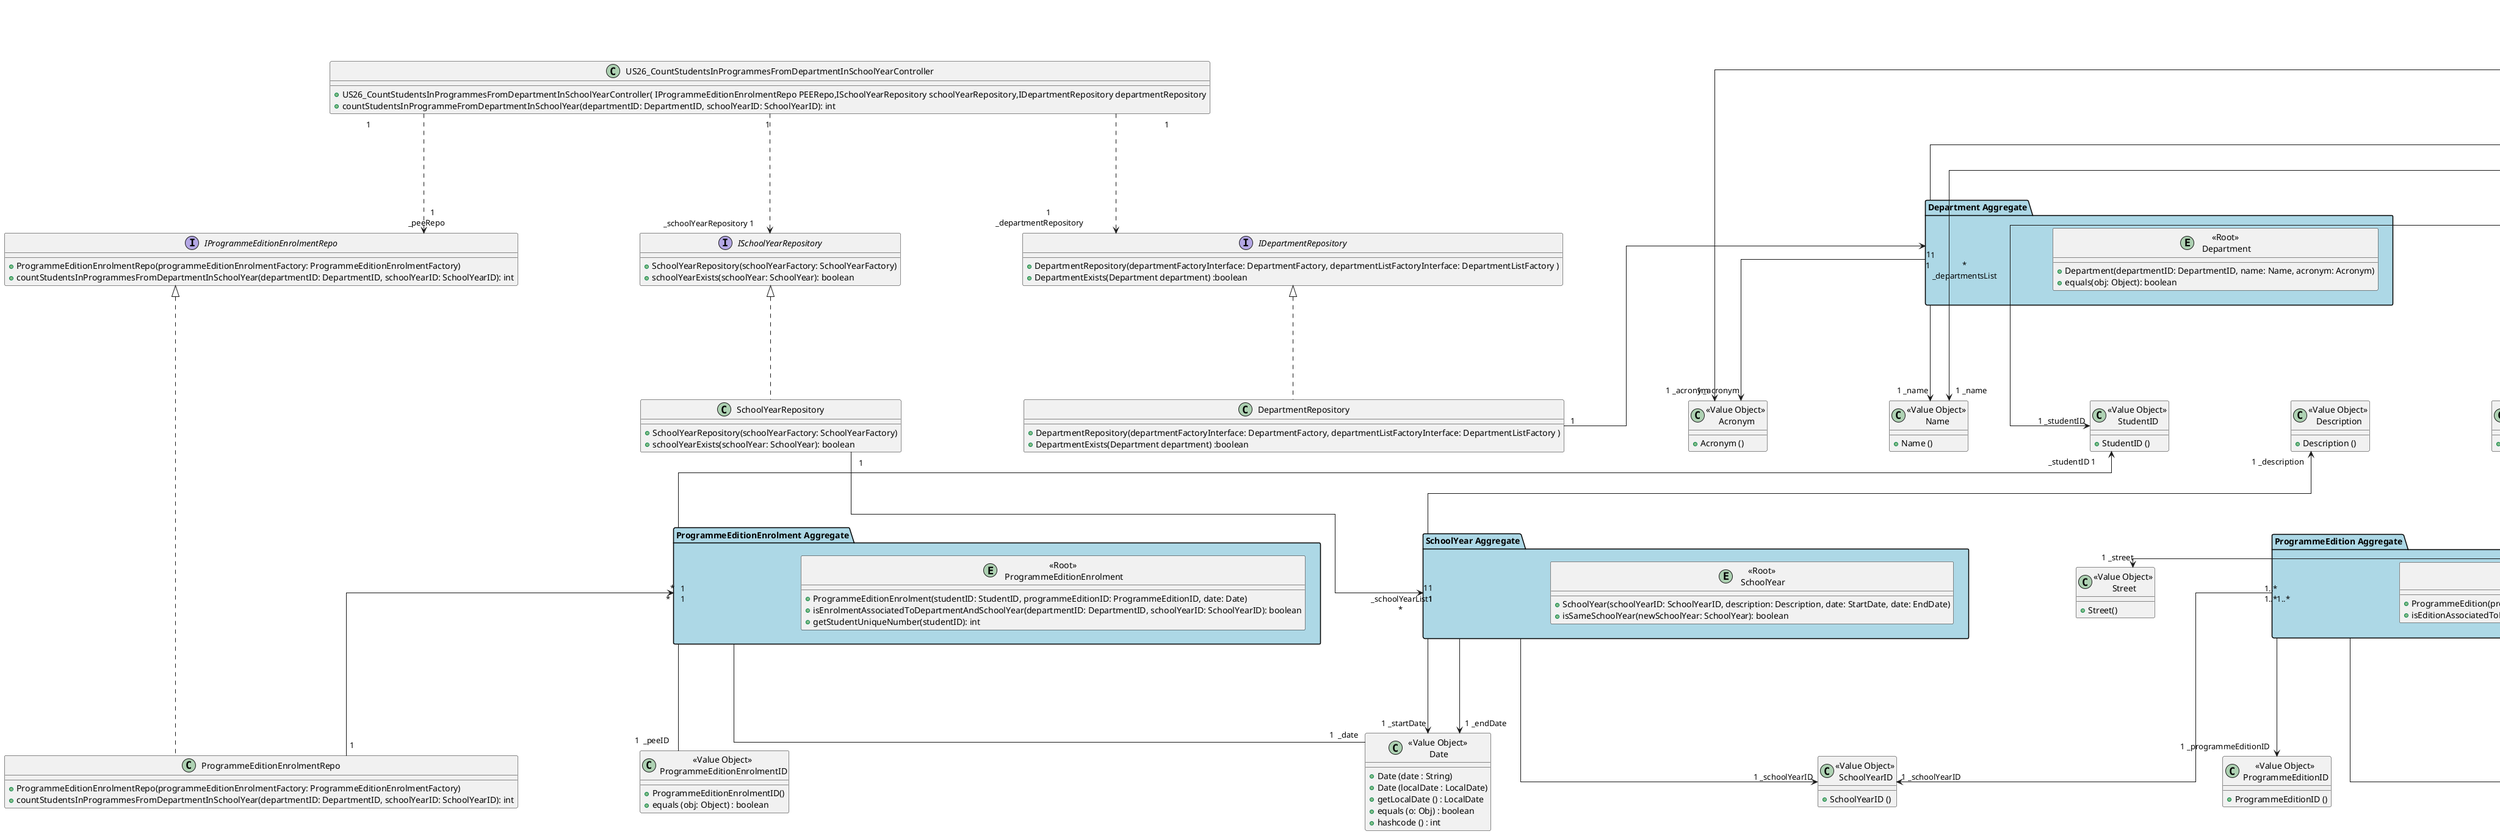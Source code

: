 @startuml

title US26_getNumberOfStudentsInProgrammesFromSpecifiedDepartmentInGivenSchoolYear.puml
top to bottom direction
skinparam ranksep 170
skinparam nodesep 200
skinparam linetype ortho



class US26_CountStudentsInProgrammesFromDepartmentInSchoolYearController {
    +US26_CountStudentsInProgrammesFromDepartmentInSchoolYearController( IProgrammeEditionEnrolmentRepo PEERepo,ISchoolYearRepository schoolYearRepository,IDepartmentRepository departmentRepository
    +countStudentsInProgrammeFromDepartmentInSchoolYear(departmentID: DepartmentID, schoolYearID: SchoolYearID): int
}

package "Programme Aggregate" #LightBlue{
    entity "<<Root>>\n Programme" {
    +Programme( programmeID: ProgrammeID, NameWithNumbersAndSpecialChars: NameWithNumbersAndSpecialChars, acronym: Acronym, quantEcts: QuantEcts, quantSemesters: quantSemesters, degreeTypeID: DegreeTypeID, departmentID: DepartmentID, teacherID: TeacherID)
    +isInDepartment ( departmentID: DepartmentID): boolean
    }
}

class "<<Value Object>>\n NameWithNumbersAndSpecialChars" {
     +NameWithNumbersAndSpecialChars ()
}

class "<<Value Object>>\n TeacherID" {
     +TeacherID ()
}

class "<<Value Object>>\n DegreeTypeID" {
     +DegreeTypeID ()
}


class "<<Value Object>>\n ProgrammeID" {
     +programmeID ()
}


class "<<Value Object>>\n QuantEcts" {
     +quantEcts ()
}

class "<<Value Object>>\n QuantSemesters" {
     +quantSemesters ()
}

package "Department Aggregate" #LightBlue {
    entity "<<Root>>\n Department" {
     +Department(departmentID: DepartmentID, name: Name, acronym: Acronym)
     +equals(obj: Object): boolean
    }
}

class "<<Value Object>>\n DepartmentID" {
     +DepartmentID ()
}
class "<<Value Object>>\n Acronym" {
     +Acronym ()
}


interface IDepartmentRepository {
    +DepartmentRepository(departmentFactoryInterface: DepartmentFactory, departmentListFactoryInterface: DepartmentListFactory )
    +DepartmentExists(Department department) :boolean
}

class DepartmentRepository {
    +DepartmentRepository(departmentFactoryInterface: DepartmentFactory, departmentListFactoryInterface: DepartmentListFactory )
    +DepartmentExists(Department department) :boolean
}

interface IProgrammeEditionEnrolmentRepo {
     +ProgrammeEditionEnrolmentRepo(programmeEditionEnrolmentFactory: ProgrammeEditionEnrolmentFactory)
     +countStudentsInProgrammesFromDepartmentInSchoolYear(departmentID: DepartmentID, schoolYearID: SchoolYearID): int
}
class ProgrammeEditionEnrolmentRepo {
    +ProgrammeEditionEnrolmentRepo(programmeEditionEnrolmentFactory: ProgrammeEditionEnrolmentFactory)
    +countStudentsInProgrammesFromDepartmentInSchoolYear(departmentID: DepartmentID, schoolYearID: SchoolYearID): int
}



interface ISchoolYearRepository {
    +SchoolYearRepository(schoolYearFactory: SchoolYearFactory)
    +schoolYearExists(schoolYear: SchoolYear): boolean
}

class SchoolYearRepository {
    +SchoolYearRepository(schoolYearFactory: SchoolYearFactory)
    +schoolYearExists(schoolYear: SchoolYear): boolean
}



 package "ProgrammeEdition Aggregate" #Lightblue{
     class ProgrammeEdition <<Root>> {
         +ProgrammeEdition(programmeEditionID: ProgrammeEditionID, programmeID: ProgrammeID, schoolYearID: SchoolYearID)
         +isEditionAssociatedToDepartmentAndSchoolYear(departmentID: DepartmentID, schoolYearID: SchoolYearID): boolean
     }
 }

class "<<Value Object>>\n ProgrammeEditionID" {
     +ProgrammeEditionID ()
}


package "SchoolYear Aggregate" #LightBlue{
    entity "<<Root>>\n SchoolYear" {
    +SchoolYear(schoolYearID: SchoolYearID, description: Description, date: StartDate, date: EndDate)
    +isSameSchoolYear(newSchoolYear: SchoolYear): boolean
    }
}

class "<<Value Object>>\n SchoolYearID" {
     +SchoolYearID ()
}
class "<<Value Object>>\n Description" {
     +Description ()
}

package "Student Aggregate" #LightBlue{
    entity "<<Root>>\n Student" {
    +Student(uniqueNumber: StudentID, name: Name,
    NIF: NIF, phone: PhoneNumber, email: Email, address: Address)
    +getUniqueNumber(): String
    }

}

class "<<Value Object>>\n StudentID" {
     +StudentID ()
}

class "<<Value Object>>\n Name" {
     +Name ()
}

class "<<Value Object>>\n NIF" {
     +NIF ()
}

class "<<Value Object>>\n Email" {
     +Email ()
}

class "<<Value Object>>\n PhoneNumber" {
     +PhoneNumber ()
}

class "<<Value Object>>\n Address" {
     +Address(street: Street, postalCode: PostalCode, location: Location, country: Country)
}

class "<<Value Object>>\n Street" {
     +Street()
}

class "<<Value Object>>\n PostalCode" {
     +PostalCode()
}

class "<<Value Object>>\n Location" {
     +Location()
}

class "<<Value Object>>\n Country" {
     +Country()
}
class "<<Value Object>>\n Date" {
     +Date (date : String)
     +Date (localDate : LocalDate)
     +getLocalDate () : LocalDate
     +equals (o: Obj) : boolean
     +hashcode () : int
}

package "ProgrammeEditionEnrolment Aggregate" #LightBlue {
    entity "<<Root>>\n ProgrammeEditionEnrolment" {
     +ProgrammeEditionEnrolment(studentID: StudentID, programmeEditionID: ProgrammeEditionID, date: Date)
        +isEnrolmentAssociatedToDepartmentAndSchoolYear(departmentID: DepartmentID, schoolYearID: SchoolYearID): boolean
        +getStudentUniqueNumber(studentID): int
    }
}

class "<<Value Object>>\n ProgrammeEditionEnrolmentID" {
     +ProgrammeEditionEnrolmentID()
     +equals (obj: Object) : boolean
}

"SchoolYear Aggregate" "1" --> "1 _schoolYearID" "<<Value Object>>\n SchoolYearID"
"SchoolYear Aggregate" "1" -u-> "1 _description" "<<Value Object>>\n Description"
"SchoolYear Aggregate" "1" --> "1 _startDate" "<<Value Object>>\n Date"
"SchoolYear Aggregate" "1" --> "1 _endDate" "<<Value Object>>\n Date"


"Department Aggregate" "1" -l-> "1 _departmentID" "<<Value Object>>\n DepartmentID"
"Department Aggregate" "1" --> "1 _acronym" "<<Value Object>>\n Acronym"
"Department Aggregate" "1" --> "1 _name" "<<Value Object>>\n Name"

"ProgrammeEdition Aggregate" "1..*" --> "1 _programmeEditionID" "<<Value Object>>\n ProgrammeEditionID"
"ProgrammeEdition Aggregate" "1..*" --> "1 _schoolYearID" "<<Value Object>>\n SchoolYearID"
"ProgrammeEdition Aggregate" "1..*" --> "1 _programmeID" "<<Value Object>>\n ProgrammeID"

"Programme Aggregate" "1" --> "1 _programmeID" "<<Value Object>>\n ProgrammeID"
"Programme Aggregate" "1" --> "1 _acronym" "<<Value Object>>\n Acronym"
"Programme Aggregate" "1" --> "1 _nameWithNumbersAndSpecialChars" "<<Value Object>>\n NameWithNumbersAndSpecialChars"
"Programme Aggregate" "1" --> "1 _quantityOfEcts" "<<Value Object>>\n QuantEcts"
"Programme Aggregate" "1" --> "1 _quantityOfSemesters" "<<Value Object>>\n QuantSemesters"
"Programme Aggregate" "1" --> "1 _departmentID" "<<Value Object>>\n DepartmentID"
"Programme Aggregate" "1" --> "1 _teacherID" "<<Value Object>>\n TeacherID"
"Programme Aggregate" "1" --> "1 _degreeTypeID" "<<Value Object>>\n DegreeTypeID"


"Student Aggregate" "1" --> "1 _studentID" "<<Value Object>>\n StudentID"
"Student Aggregate" "1" --> "1 _name" "<<Value Object>>\n Name"
"Student Aggregate" "1" --> "1 _NIF" "<<Value Object>>\n NIF"
"Student Aggregate" "1" --> "1 _email" "<<Value Object>>\n Email"
"Student Aggregate" "1" --> "1 _phoneNumber" "<<Value Object>>\n PhoneNumber"
"Student Aggregate" "1" --> "1 _address" "<<Value Object>>\n Address"

"<<Value Object>>\n Address" "1" --> "1 _street" "<<Value Object>>\n Street"
"<<Value Object>>\n Address" "1" --> "1 _postalCode" "<<Value Object>>\n PostalCode"
"<<Value Object>>\n Address" "1" --> "1 _location" "<<Value Object>>\n Location"
"<<Value Object>>\n Address" "1" --> "1 _country" "<<Value Object>>\n Country"


"ProgrammeEditionEnrolment Aggregate" "      *  " -u-> "_studentID 1    ""<<Value Object>>\n StudentID"
"ProgrammeEditionEnrolment Aggregate" " *    " <-- "1   "ProgrammeEditionEnrolmentRepo
"ProgrammeEditionEnrolment Aggregate" " 1    " -- "1  _date " "<<Value Object>>\n Date"
"ProgrammeEditionEnrolment Aggregate" " 1    " -- "1  _peeID " "<<Value Object>>\n ProgrammeEditionEnrolmentID"



"Department Aggregate" "*\n _departmentsList " <-- " 1  " DepartmentRepository
IDepartmentRepository <|.. DepartmentRepository
US26_CountStudentsInProgrammesFromDepartmentInSchoolYearController "1" ..> "        1\n_departmentRepository " IDepartmentRepository
US26_CountStudentsInProgrammesFromDepartmentInSchoolYearController "1" ..> "                      _schoolYearRepository 1  " ISchoolYearRepository
US26_CountStudentsInProgrammesFromDepartmentInSchoolYearController "1"   ..> "      1\n_peeRepo"  IProgrammeEditionEnrolmentRepo

IProgrammeEditionEnrolmentRepo <|.. ProgrammeEditionEnrolmentRepo
ISchoolYearRepository <|.. SchoolYearRepository
SchoolYearRepository "1" --> "_schoolYearList\n *" "SchoolYear Aggregate"




@enduml
